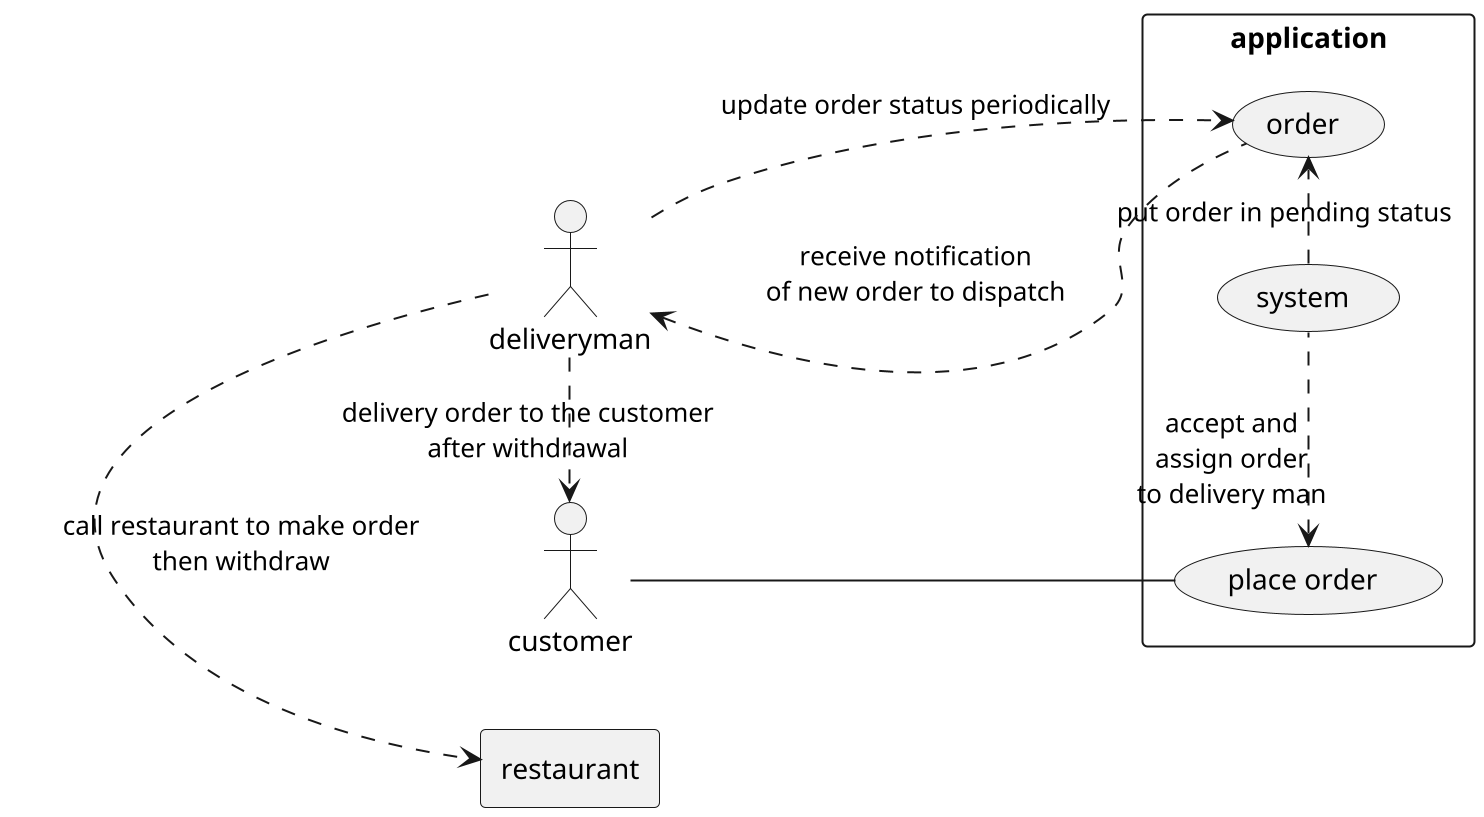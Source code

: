 @startuml order
scale 2
left to right direction
skinparam packageStyle rect

actor "customer"
actor "deliveryman"
agent "restaurant"

rectangle "application" {
    (customer) -- (place order)
    (place order) <.(system) : \naccept and\nassign order\nto delivery man
    (system).> (order) : put order in pending status
    (deliveryman).> (order): update order status periodically
    (deliveryman) <.(order) : \nreceive notification\nof new order to dispatch
    (deliveryman).> (restaurant) : call restaurant to make order\nthen withdraw
    (deliveryman).> (customer) : delivery order to the customer\nafter withdrawal
}

@enduml